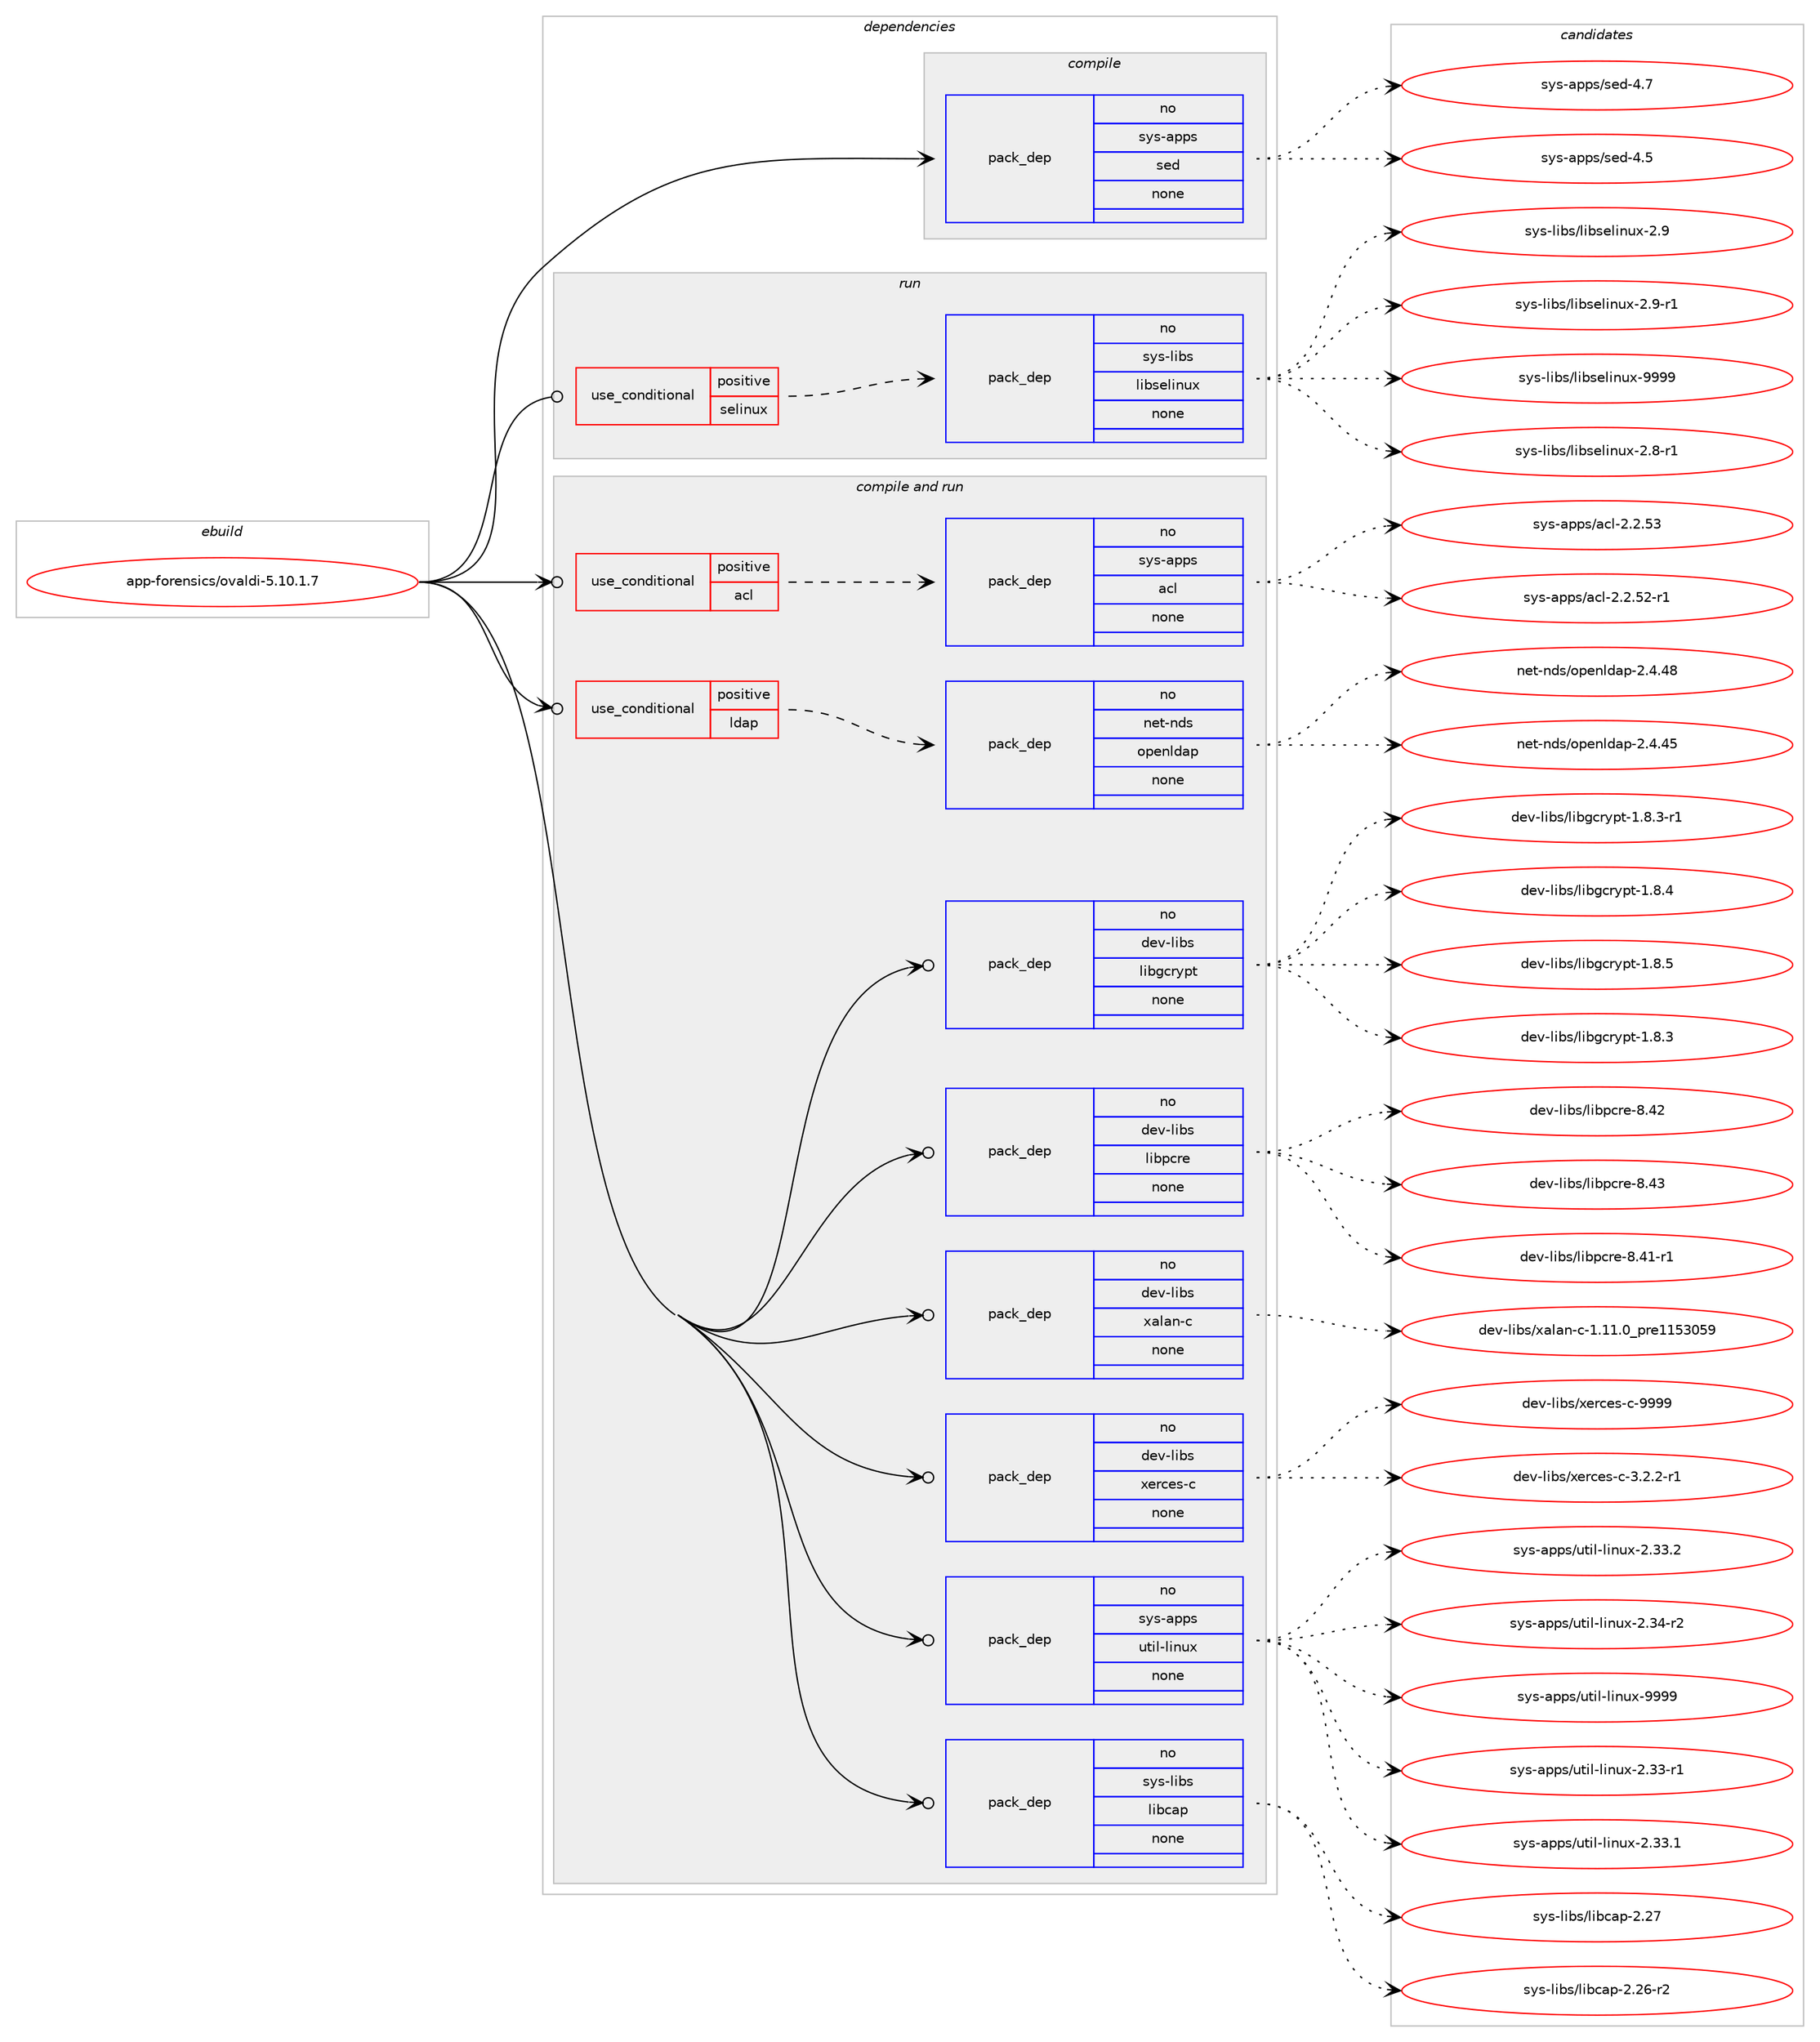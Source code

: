 digraph prolog {

# *************
# Graph options
# *************

newrank=true;
concentrate=true;
compound=true;
graph [rankdir=LR,fontname=Helvetica,fontsize=10,ranksep=1.5];#, ranksep=2.5, nodesep=0.2];
edge  [arrowhead=vee];
node  [fontname=Helvetica,fontsize=10];

# **********
# The ebuild
# **********

subgraph cluster_leftcol {
color=gray;
rank=same;
label=<<i>ebuild</i>>;
id [label="app-forensics/ovaldi-5.10.1.7", color=red, width=4, href="../app-forensics/ovaldi-5.10.1.7.svg"];
}

# ****************
# The dependencies
# ****************

subgraph cluster_midcol {
color=gray;
label=<<i>dependencies</i>>;
subgraph cluster_compile {
fillcolor="#eeeeee";
style=filled;
label=<<i>compile</i>>;
subgraph pack366732 {
dependency493702 [label=<<TABLE BORDER="0" CELLBORDER="1" CELLSPACING="0" CELLPADDING="4" WIDTH="220"><TR><TD ROWSPAN="6" CELLPADDING="30">pack_dep</TD></TR><TR><TD WIDTH="110">no</TD></TR><TR><TD>sys-apps</TD></TR><TR><TD>sed</TD></TR><TR><TD>none</TD></TR><TR><TD></TD></TR></TABLE>>, shape=none, color=blue];
}
id:e -> dependency493702:w [weight=20,style="solid",arrowhead="vee"];
}
subgraph cluster_compileandrun {
fillcolor="#eeeeee";
style=filled;
label=<<i>compile and run</i>>;
subgraph cond118082 {
dependency493703 [label=<<TABLE BORDER="0" CELLBORDER="1" CELLSPACING="0" CELLPADDING="4"><TR><TD ROWSPAN="3" CELLPADDING="10">use_conditional</TD></TR><TR><TD>positive</TD></TR><TR><TD>acl</TD></TR></TABLE>>, shape=none, color=red];
subgraph pack366733 {
dependency493704 [label=<<TABLE BORDER="0" CELLBORDER="1" CELLSPACING="0" CELLPADDING="4" WIDTH="220"><TR><TD ROWSPAN="6" CELLPADDING="30">pack_dep</TD></TR><TR><TD WIDTH="110">no</TD></TR><TR><TD>sys-apps</TD></TR><TR><TD>acl</TD></TR><TR><TD>none</TD></TR><TR><TD></TD></TR></TABLE>>, shape=none, color=blue];
}
dependency493703:e -> dependency493704:w [weight=20,style="dashed",arrowhead="vee"];
}
id:e -> dependency493703:w [weight=20,style="solid",arrowhead="odotvee"];
subgraph cond118083 {
dependency493705 [label=<<TABLE BORDER="0" CELLBORDER="1" CELLSPACING="0" CELLPADDING="4"><TR><TD ROWSPAN="3" CELLPADDING="10">use_conditional</TD></TR><TR><TD>positive</TD></TR><TR><TD>ldap</TD></TR></TABLE>>, shape=none, color=red];
subgraph pack366734 {
dependency493706 [label=<<TABLE BORDER="0" CELLBORDER="1" CELLSPACING="0" CELLPADDING="4" WIDTH="220"><TR><TD ROWSPAN="6" CELLPADDING="30">pack_dep</TD></TR><TR><TD WIDTH="110">no</TD></TR><TR><TD>net-nds</TD></TR><TR><TD>openldap</TD></TR><TR><TD>none</TD></TR><TR><TD></TD></TR></TABLE>>, shape=none, color=blue];
}
dependency493705:e -> dependency493706:w [weight=20,style="dashed",arrowhead="vee"];
}
id:e -> dependency493705:w [weight=20,style="solid",arrowhead="odotvee"];
subgraph pack366735 {
dependency493707 [label=<<TABLE BORDER="0" CELLBORDER="1" CELLSPACING="0" CELLPADDING="4" WIDTH="220"><TR><TD ROWSPAN="6" CELLPADDING="30">pack_dep</TD></TR><TR><TD WIDTH="110">no</TD></TR><TR><TD>dev-libs</TD></TR><TR><TD>libgcrypt</TD></TR><TR><TD>none</TD></TR><TR><TD></TD></TR></TABLE>>, shape=none, color=blue];
}
id:e -> dependency493707:w [weight=20,style="solid",arrowhead="odotvee"];
subgraph pack366736 {
dependency493708 [label=<<TABLE BORDER="0" CELLBORDER="1" CELLSPACING="0" CELLPADDING="4" WIDTH="220"><TR><TD ROWSPAN="6" CELLPADDING="30">pack_dep</TD></TR><TR><TD WIDTH="110">no</TD></TR><TR><TD>dev-libs</TD></TR><TR><TD>libpcre</TD></TR><TR><TD>none</TD></TR><TR><TD></TD></TR></TABLE>>, shape=none, color=blue];
}
id:e -> dependency493708:w [weight=20,style="solid",arrowhead="odotvee"];
subgraph pack366737 {
dependency493709 [label=<<TABLE BORDER="0" CELLBORDER="1" CELLSPACING="0" CELLPADDING="4" WIDTH="220"><TR><TD ROWSPAN="6" CELLPADDING="30">pack_dep</TD></TR><TR><TD WIDTH="110">no</TD></TR><TR><TD>dev-libs</TD></TR><TR><TD>xalan-c</TD></TR><TR><TD>none</TD></TR><TR><TD></TD></TR></TABLE>>, shape=none, color=blue];
}
id:e -> dependency493709:w [weight=20,style="solid",arrowhead="odotvee"];
subgraph pack366738 {
dependency493710 [label=<<TABLE BORDER="0" CELLBORDER="1" CELLSPACING="0" CELLPADDING="4" WIDTH="220"><TR><TD ROWSPAN="6" CELLPADDING="30">pack_dep</TD></TR><TR><TD WIDTH="110">no</TD></TR><TR><TD>dev-libs</TD></TR><TR><TD>xerces-c</TD></TR><TR><TD>none</TD></TR><TR><TD></TD></TR></TABLE>>, shape=none, color=blue];
}
id:e -> dependency493710:w [weight=20,style="solid",arrowhead="odotvee"];
subgraph pack366739 {
dependency493711 [label=<<TABLE BORDER="0" CELLBORDER="1" CELLSPACING="0" CELLPADDING="4" WIDTH="220"><TR><TD ROWSPAN="6" CELLPADDING="30">pack_dep</TD></TR><TR><TD WIDTH="110">no</TD></TR><TR><TD>sys-apps</TD></TR><TR><TD>util-linux</TD></TR><TR><TD>none</TD></TR><TR><TD></TD></TR></TABLE>>, shape=none, color=blue];
}
id:e -> dependency493711:w [weight=20,style="solid",arrowhead="odotvee"];
subgraph pack366740 {
dependency493712 [label=<<TABLE BORDER="0" CELLBORDER="1" CELLSPACING="0" CELLPADDING="4" WIDTH="220"><TR><TD ROWSPAN="6" CELLPADDING="30">pack_dep</TD></TR><TR><TD WIDTH="110">no</TD></TR><TR><TD>sys-libs</TD></TR><TR><TD>libcap</TD></TR><TR><TD>none</TD></TR><TR><TD></TD></TR></TABLE>>, shape=none, color=blue];
}
id:e -> dependency493712:w [weight=20,style="solid",arrowhead="odotvee"];
}
subgraph cluster_run {
fillcolor="#eeeeee";
style=filled;
label=<<i>run</i>>;
subgraph cond118084 {
dependency493713 [label=<<TABLE BORDER="0" CELLBORDER="1" CELLSPACING="0" CELLPADDING="4"><TR><TD ROWSPAN="3" CELLPADDING="10">use_conditional</TD></TR><TR><TD>positive</TD></TR><TR><TD>selinux</TD></TR></TABLE>>, shape=none, color=red];
subgraph pack366741 {
dependency493714 [label=<<TABLE BORDER="0" CELLBORDER="1" CELLSPACING="0" CELLPADDING="4" WIDTH="220"><TR><TD ROWSPAN="6" CELLPADDING="30">pack_dep</TD></TR><TR><TD WIDTH="110">no</TD></TR><TR><TD>sys-libs</TD></TR><TR><TD>libselinux</TD></TR><TR><TD>none</TD></TR><TR><TD></TD></TR></TABLE>>, shape=none, color=blue];
}
dependency493713:e -> dependency493714:w [weight=20,style="dashed",arrowhead="vee"];
}
id:e -> dependency493713:w [weight=20,style="solid",arrowhead="odot"];
}
}

# **************
# The candidates
# **************

subgraph cluster_choices {
rank=same;
color=gray;
label=<<i>candidates</i>>;

subgraph choice366732 {
color=black;
nodesep=1;
choice11512111545971121121154711510110045524653 [label="sys-apps/sed-4.5", color=red, width=4,href="../sys-apps/sed-4.5.svg"];
choice11512111545971121121154711510110045524655 [label="sys-apps/sed-4.7", color=red, width=4,href="../sys-apps/sed-4.7.svg"];
dependency493702:e -> choice11512111545971121121154711510110045524653:w [style=dotted,weight="100"];
dependency493702:e -> choice11512111545971121121154711510110045524655:w [style=dotted,weight="100"];
}
subgraph choice366733 {
color=black;
nodesep=1;
choice1151211154597112112115479799108455046504653504511449 [label="sys-apps/acl-2.2.52-r1", color=red, width=4,href="../sys-apps/acl-2.2.52-r1.svg"];
choice115121115459711211211547979910845504650465351 [label="sys-apps/acl-2.2.53", color=red, width=4,href="../sys-apps/acl-2.2.53.svg"];
dependency493704:e -> choice1151211154597112112115479799108455046504653504511449:w [style=dotted,weight="100"];
dependency493704:e -> choice115121115459711211211547979910845504650465351:w [style=dotted,weight="100"];
}
subgraph choice366734 {
color=black;
nodesep=1;
choice11010111645110100115471111121011101081009711245504652465253 [label="net-nds/openldap-2.4.45", color=red, width=4,href="../net-nds/openldap-2.4.45.svg"];
choice11010111645110100115471111121011101081009711245504652465256 [label="net-nds/openldap-2.4.48", color=red, width=4,href="../net-nds/openldap-2.4.48.svg"];
dependency493706:e -> choice11010111645110100115471111121011101081009711245504652465253:w [style=dotted,weight="100"];
dependency493706:e -> choice11010111645110100115471111121011101081009711245504652465256:w [style=dotted,weight="100"];
}
subgraph choice366735 {
color=black;
nodesep=1;
choice1001011184510810598115471081059810399114121112116454946564651 [label="dev-libs/libgcrypt-1.8.3", color=red, width=4,href="../dev-libs/libgcrypt-1.8.3.svg"];
choice10010111845108105981154710810598103991141211121164549465646514511449 [label="dev-libs/libgcrypt-1.8.3-r1", color=red, width=4,href="../dev-libs/libgcrypt-1.8.3-r1.svg"];
choice1001011184510810598115471081059810399114121112116454946564652 [label="dev-libs/libgcrypt-1.8.4", color=red, width=4,href="../dev-libs/libgcrypt-1.8.4.svg"];
choice1001011184510810598115471081059810399114121112116454946564653 [label="dev-libs/libgcrypt-1.8.5", color=red, width=4,href="../dev-libs/libgcrypt-1.8.5.svg"];
dependency493707:e -> choice1001011184510810598115471081059810399114121112116454946564651:w [style=dotted,weight="100"];
dependency493707:e -> choice10010111845108105981154710810598103991141211121164549465646514511449:w [style=dotted,weight="100"];
dependency493707:e -> choice1001011184510810598115471081059810399114121112116454946564652:w [style=dotted,weight="100"];
dependency493707:e -> choice1001011184510810598115471081059810399114121112116454946564653:w [style=dotted,weight="100"];
}
subgraph choice366736 {
color=black;
nodesep=1;
choice100101118451081059811547108105981129911410145564652494511449 [label="dev-libs/libpcre-8.41-r1", color=red, width=4,href="../dev-libs/libpcre-8.41-r1.svg"];
choice10010111845108105981154710810598112991141014556465250 [label="dev-libs/libpcre-8.42", color=red, width=4,href="../dev-libs/libpcre-8.42.svg"];
choice10010111845108105981154710810598112991141014556465251 [label="dev-libs/libpcre-8.43", color=red, width=4,href="../dev-libs/libpcre-8.43.svg"];
dependency493708:e -> choice100101118451081059811547108105981129911410145564652494511449:w [style=dotted,weight="100"];
dependency493708:e -> choice10010111845108105981154710810598112991141014556465250:w [style=dotted,weight="100"];
dependency493708:e -> choice10010111845108105981154710810598112991141014556465251:w [style=dotted,weight="100"];
}
subgraph choice366737 {
color=black;
nodesep=1;
choice10010111845108105981154712097108971104599454946494946489511211410149495351485357 [label="dev-libs/xalan-c-1.11.0_pre1153059", color=red, width=4,href="../dev-libs/xalan-c-1.11.0_pre1153059.svg"];
dependency493709:e -> choice10010111845108105981154712097108971104599454946494946489511211410149495351485357:w [style=dotted,weight="100"];
}
subgraph choice366738 {
color=black;
nodesep=1;
choice1001011184510810598115471201011149910111545994551465046504511449 [label="dev-libs/xerces-c-3.2.2-r1", color=red, width=4,href="../dev-libs/xerces-c-3.2.2-r1.svg"];
choice1001011184510810598115471201011149910111545994557575757 [label="dev-libs/xerces-c-9999", color=red, width=4,href="../dev-libs/xerces-c-9999.svg"];
dependency493710:e -> choice1001011184510810598115471201011149910111545994551465046504511449:w [style=dotted,weight="100"];
dependency493710:e -> choice1001011184510810598115471201011149910111545994557575757:w [style=dotted,weight="100"];
}
subgraph choice366739 {
color=black;
nodesep=1;
choice1151211154597112112115471171161051084510810511011712045504651514511449 [label="sys-apps/util-linux-2.33-r1", color=red, width=4,href="../sys-apps/util-linux-2.33-r1.svg"];
choice1151211154597112112115471171161051084510810511011712045504651514649 [label="sys-apps/util-linux-2.33.1", color=red, width=4,href="../sys-apps/util-linux-2.33.1.svg"];
choice1151211154597112112115471171161051084510810511011712045504651514650 [label="sys-apps/util-linux-2.33.2", color=red, width=4,href="../sys-apps/util-linux-2.33.2.svg"];
choice1151211154597112112115471171161051084510810511011712045504651524511450 [label="sys-apps/util-linux-2.34-r2", color=red, width=4,href="../sys-apps/util-linux-2.34-r2.svg"];
choice115121115459711211211547117116105108451081051101171204557575757 [label="sys-apps/util-linux-9999", color=red, width=4,href="../sys-apps/util-linux-9999.svg"];
dependency493711:e -> choice1151211154597112112115471171161051084510810511011712045504651514511449:w [style=dotted,weight="100"];
dependency493711:e -> choice1151211154597112112115471171161051084510810511011712045504651514649:w [style=dotted,weight="100"];
dependency493711:e -> choice1151211154597112112115471171161051084510810511011712045504651514650:w [style=dotted,weight="100"];
dependency493711:e -> choice1151211154597112112115471171161051084510810511011712045504651524511450:w [style=dotted,weight="100"];
dependency493711:e -> choice115121115459711211211547117116105108451081051101171204557575757:w [style=dotted,weight="100"];
}
subgraph choice366740 {
color=black;
nodesep=1;
choice11512111545108105981154710810598999711245504650544511450 [label="sys-libs/libcap-2.26-r2", color=red, width=4,href="../sys-libs/libcap-2.26-r2.svg"];
choice1151211154510810598115471081059899971124550465055 [label="sys-libs/libcap-2.27", color=red, width=4,href="../sys-libs/libcap-2.27.svg"];
dependency493712:e -> choice11512111545108105981154710810598999711245504650544511450:w [style=dotted,weight="100"];
dependency493712:e -> choice1151211154510810598115471081059899971124550465055:w [style=dotted,weight="100"];
}
subgraph choice366741 {
color=black;
nodesep=1;
choice11512111545108105981154710810598115101108105110117120455046564511449 [label="sys-libs/libselinux-2.8-r1", color=red, width=4,href="../sys-libs/libselinux-2.8-r1.svg"];
choice1151211154510810598115471081059811510110810511011712045504657 [label="sys-libs/libselinux-2.9", color=red, width=4,href="../sys-libs/libselinux-2.9.svg"];
choice11512111545108105981154710810598115101108105110117120455046574511449 [label="sys-libs/libselinux-2.9-r1", color=red, width=4,href="../sys-libs/libselinux-2.9-r1.svg"];
choice115121115451081059811547108105981151011081051101171204557575757 [label="sys-libs/libselinux-9999", color=red, width=4,href="../sys-libs/libselinux-9999.svg"];
dependency493714:e -> choice11512111545108105981154710810598115101108105110117120455046564511449:w [style=dotted,weight="100"];
dependency493714:e -> choice1151211154510810598115471081059811510110810511011712045504657:w [style=dotted,weight="100"];
dependency493714:e -> choice11512111545108105981154710810598115101108105110117120455046574511449:w [style=dotted,weight="100"];
dependency493714:e -> choice115121115451081059811547108105981151011081051101171204557575757:w [style=dotted,weight="100"];
}
}

}

